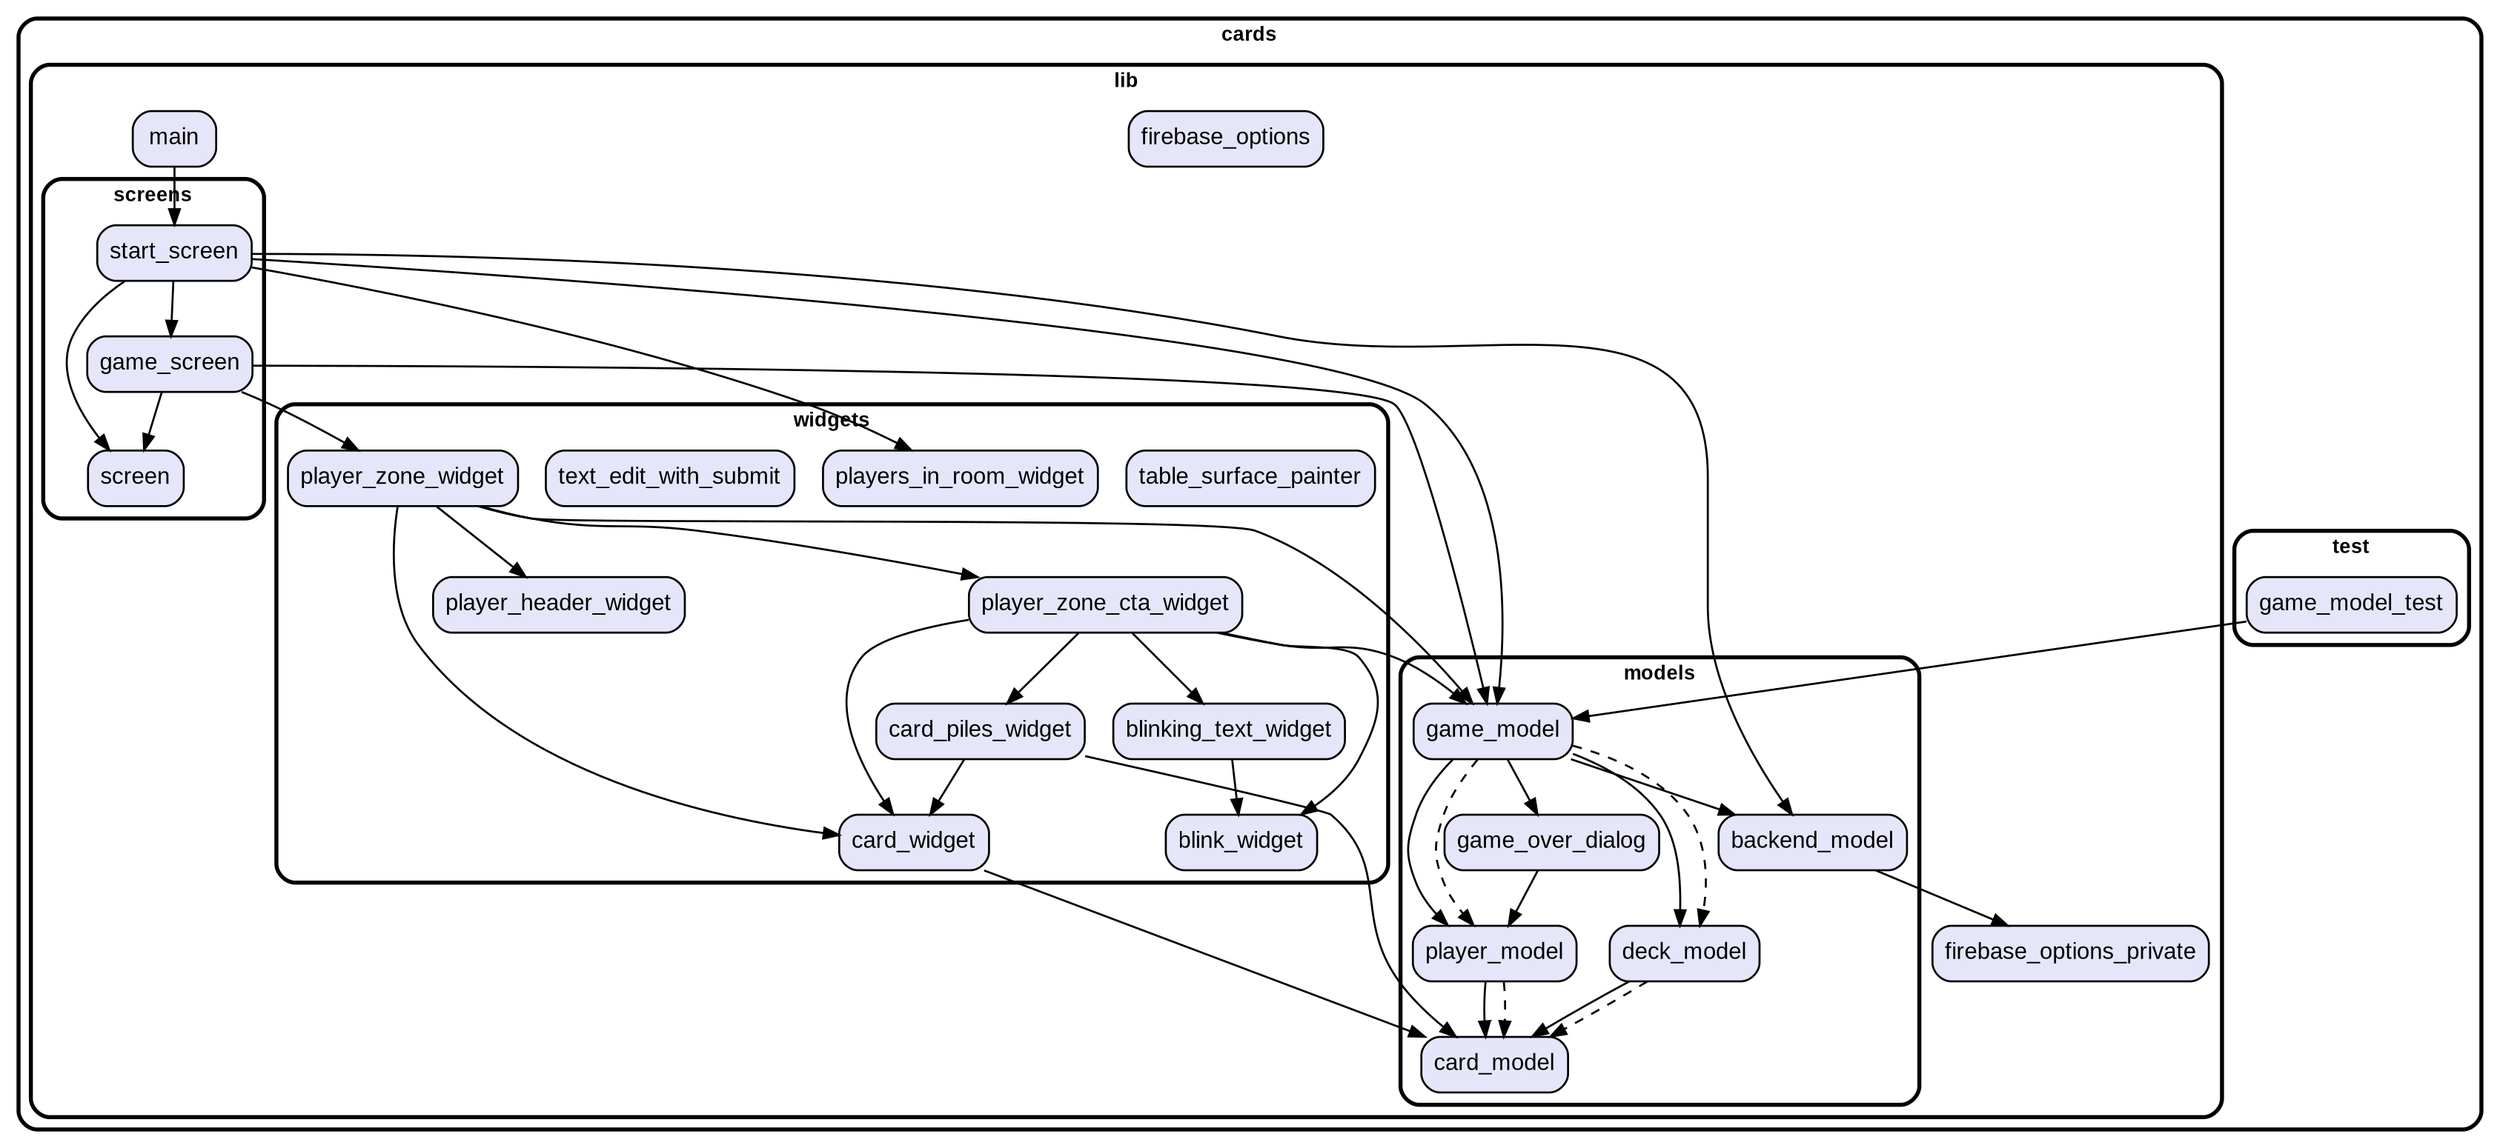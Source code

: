 digraph "" {
  graph [style=rounded fontname="Arial Black" fontsize=13 penwidth=2.6];
  node [shape=rect style="filled,rounded" fontname=Arial fontsize=15 fillcolor=Lavender penwidth=1.3];
  edge [penwidth=1.3];
  "/test/game_model_test.dart" [label="game_model_test"];
  "/lib/firebase_options_private.dart" [label="firebase_options_private"];
  "/lib/firebase_options.dart" [label="firebase_options"];
  "/lib/models/game_model.dart" [label="game_model"];
  "/lib/models/game_over_dialog.dart" [label="game_over_dialog"];
  "/lib/models/player_model.dart" [label="player_model"];
  "/lib/models/card_model.dart" [label="card_model"];
  "/lib/models/backend_model.dart" [label="backend_model"];
  "/lib/models/deck_model.dart" [label="deck_model"];
  "/lib/screens/game_screen.dart" [label="game_screen"];
  "/lib/screens/start_screen.dart" [label="start_screen"];
  "/lib/screens/screen.dart" [label="screen"];
  "/lib/main.dart" [label="main"];
  "/lib/widgets/player_zone_cta_widget.dart" [label="player_zone_cta_widget"];
  "/lib/widgets/table_surface_painter.dart" [label="table_surface_painter"];
  "/lib/widgets/card_widget.dart" [label="card_widget"];
  "/lib/widgets/player_header_widget.dart" [label="player_header_widget"];
  "/lib/widgets/players_in_room_widget.dart" [label="players_in_room_widget"];
  "/lib/widgets/text_edit_with_submit.dart" [label="text_edit_with_submit"];
  "/lib/widgets/player_zone_widget.dart" [label="player_zone_widget"];
  "/lib/widgets/card_piles_widget.dart" [label="card_piles_widget"];
  "/lib/widgets/blink_widget.dart" [label="blink_widget"];
  "/lib/widgets/blinking_text_widget.dart" [label="blinking_text_widget"];
  subgraph "cluster~" {
    label="cards";
    subgraph "cluster~/test" {
      label="test";
      "/test/game_model_test.dart";
    }
    subgraph "cluster~/lib" {
      label="lib";
      "/lib/firebase_options_private.dart";
      "/lib/firebase_options.dart";
      "/lib/main.dart";
      subgraph "cluster~/lib/models" {
        label="models";
        "/lib/models/game_model.dart";
        "/lib/models/game_over_dialog.dart";
        "/lib/models/player_model.dart";
        "/lib/models/card_model.dart";
        "/lib/models/backend_model.dart";
        "/lib/models/deck_model.dart";
      }
      subgraph "cluster~/lib/screens" {
        label="screens";
        "/lib/screens/game_screen.dart";
        "/lib/screens/start_screen.dart";
        "/lib/screens/screen.dart";
      }
      subgraph "cluster~/lib/widgets" {
        label="widgets";
        "/lib/widgets/player_zone_cta_widget.dart";
        "/lib/widgets/table_surface_painter.dart";
        "/lib/widgets/card_widget.dart";
        "/lib/widgets/player_header_widget.dart";
        "/lib/widgets/players_in_room_widget.dart";
        "/lib/widgets/text_edit_with_submit.dart";
        "/lib/widgets/player_zone_widget.dart";
        "/lib/widgets/card_piles_widget.dart";
        "/lib/widgets/blink_widget.dart";
        "/lib/widgets/blinking_text_widget.dart";
      }
    }
  }
  "/test/game_model_test.dart" -> "/lib/models/game_model.dart";
  "/lib/models/game_model.dart" -> "/lib/models/backend_model.dart";
  "/lib/models/game_model.dart" -> "/lib/models/deck_model.dart";
  "/lib/models/game_model.dart" -> "/lib/models/game_over_dialog.dart";
  "/lib/models/game_model.dart" -> "/lib/models/player_model.dart";
  "/lib/models/game_model.dart" -> "/lib/models/deck_model.dart" [style=dashed];
  "/lib/models/game_model.dart" -> "/lib/models/player_model.dart" [style=dashed];
  "/lib/models/game_over_dialog.dart" -> "/lib/models/player_model.dart";
  "/lib/models/player_model.dart" -> "/lib/models/card_model.dart";
  "/lib/models/player_model.dart" -> "/lib/models/card_model.dart" [style=dashed];
  "/lib/models/backend_model.dart" -> "/lib/firebase_options_private.dart";
  "/lib/models/deck_model.dart" -> "/lib/models/card_model.dart";
  "/lib/models/deck_model.dart" -> "/lib/models/card_model.dart" [style=dashed];
  "/lib/screens/game_screen.dart" -> "/lib/models/game_model.dart";
  "/lib/screens/game_screen.dart" -> "/lib/screens/screen.dart";
  "/lib/screens/game_screen.dart" -> "/lib/widgets/player_zone_widget.dart";
  "/lib/screens/start_screen.dart" -> "/lib/models/backend_model.dart";
  "/lib/screens/start_screen.dart" -> "/lib/models/game_model.dart";
  "/lib/screens/start_screen.dart" -> "/lib/screens/game_screen.dart";
  "/lib/screens/start_screen.dart" -> "/lib/screens/screen.dart";
  "/lib/screens/start_screen.dart" -> "/lib/widgets/players_in_room_widget.dart";
  "/lib/main.dart" -> "/lib/screens/start_screen.dart";
  "/lib/widgets/player_zone_cta_widget.dart" -> "/lib/models/game_model.dart";
  "/lib/widgets/player_zone_cta_widget.dart" -> "/lib/widgets/blink_widget.dart";
  "/lib/widgets/player_zone_cta_widget.dart" -> "/lib/widgets/blinking_text_widget.dart";
  "/lib/widgets/player_zone_cta_widget.dart" -> "/lib/widgets/card_piles_widget.dart";
  "/lib/widgets/player_zone_cta_widget.dart" -> "/lib/widgets/card_widget.dart";
  "/lib/widgets/card_widget.dart" -> "/lib/models/card_model.dart";
  "/lib/widgets/player_zone_widget.dart" -> "/lib/models/game_model.dart";
  "/lib/widgets/player_zone_widget.dart" -> "/lib/widgets/card_widget.dart";
  "/lib/widgets/player_zone_widget.dart" -> "/lib/widgets/player_header_widget.dart";
  "/lib/widgets/player_zone_widget.dart" -> "/lib/widgets/player_zone_cta_widget.dart";
  "/lib/widgets/card_piles_widget.dart" -> "/lib/models/card_model.dart";
  "/lib/widgets/card_piles_widget.dart" -> "/lib/widgets/card_widget.dart";
  "/lib/widgets/blinking_text_widget.dart" -> "/lib/widgets/blink_widget.dart";
}
